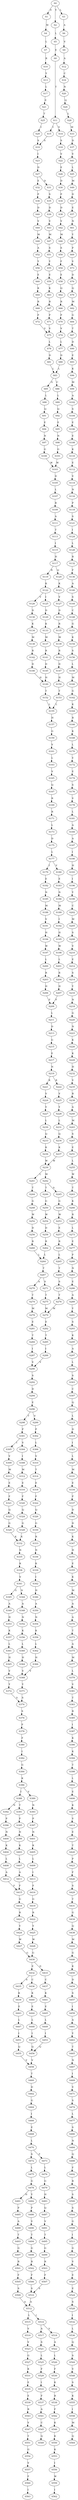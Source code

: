 strict digraph  {
	S0 -> S1 [ label = E ];
	S0 -> S2 [ label = Y ];
	S0 -> S3 [ label = L ];
	S1 -> S4 [ label = M ];
	S2 -> S5 [ label = L ];
	S3 -> S6 [ label = A ];
	S4 -> S7 [ label = L ];
	S5 -> S8 [ label = E ];
	S6 -> S9 [ label = V ];
	S7 -> S10 [ label = R ];
	S8 -> S11 [ label = T ];
	S9 -> S12 [ label = A ];
	S10 -> S13 [ label = Y ];
	S11 -> S14 [ label = V ];
	S11 -> S15 [ label = I ];
	S12 -> S16 [ label = C ];
	S13 -> S17 [ label = L ];
	S14 -> S18 [ label = S ];
	S15 -> S19 [ label = S ];
	S16 -> S20 [ label = N ];
	S17 -> S21 [ label = E ];
	S18 -> S22 [ label = V ];
	S19 -> S23 [ label = I ];
	S20 -> S24 [ label = Q ];
	S21 -> S25 [ label = T ];
	S22 -> S26 [ label = E ];
	S23 -> S27 [ label = D ];
	S24 -> S28 [ label = L ];
	S25 -> S29 [ label = I ];
	S26 -> S30 [ label = D ];
	S27 -> S31 [ label = D ];
	S27 -> S32 [ label = E ];
	S28 -> S33 [ label = M ];
	S29 -> S19 [ label = S ];
	S30 -> S34 [ label = P ];
	S31 -> S35 [ label = S ];
	S32 -> S36 [ label = P ];
	S33 -> S37 [ label = D ];
	S34 -> S38 [ label = D ];
	S35 -> S39 [ label = D ];
	S36 -> S40 [ label = D ];
	S37 -> S41 [ label = V ];
	S38 -> S42 [ label = V ];
	S39 -> S43 [ label = V ];
	S40 -> S44 [ label = V ];
	S41 -> S45 [ label = L ];
	S42 -> S46 [ label = M ];
	S43 -> S47 [ label = M ];
	S44 -> S48 [ label = M ];
	S45 -> S49 [ label = M ];
	S46 -> S50 [ label = S ];
	S47 -> S51 [ label = S ];
	S48 -> S52 [ label = A ];
	S49 -> S53 [ label = D ];
	S50 -> S54 [ label = F ];
	S51 -> S55 [ label = Y ];
	S52 -> S56 [ label = Y ];
	S53 -> S57 [ label = E ];
	S54 -> S58 [ label = E ];
	S55 -> S59 [ label = E ];
	S56 -> S60 [ label = E ];
	S57 -> S61 [ label = N ];
	S58 -> S62 [ label = Q ];
	S59 -> S63 [ label = K ];
	S60 -> S64 [ label = K ];
	S61 -> S65 [ label = Y ];
	S62 -> S66 [ label = R ];
	S63 -> S67 [ label = R ];
	S64 -> S68 [ label = R ];
	S65 -> S69 [ label = P ];
	S66 -> S70 [ label = P ];
	S67 -> S71 [ label = P ];
	S68 -> S72 [ label = P ];
	S69 -> S73 [ label = V ];
	S70 -> S74 [ label = V ];
	S71 -> S75 [ label = V ];
	S72 -> S75 [ label = V ];
	S73 -> S76 [ label = D ];
	S74 -> S77 [ label = L ];
	S75 -> S78 [ label = L ];
	S76 -> S79 [ label = Q ];
	S77 -> S80 [ label = D ];
	S78 -> S81 [ label = D ];
	S79 -> S82 [ label = M ];
	S80 -> S83 [ label = L ];
	S81 -> S83 [ label = L ];
	S82 -> S84 [ label = G ];
	S83 -> S85 [ label = G ];
	S83 -> S86 [ label = C ];
	S84 -> S87 [ label = T ];
	S85 -> S88 [ label = L ];
	S86 -> S89 [ label = L ];
	S87 -> S90 [ label = D ];
	S88 -> S91 [ label = Q ];
	S89 -> S92 [ label = Q ];
	S90 -> S93 [ label = E ];
	S91 -> S94 [ label = E ];
	S92 -> S95 [ label = E ];
	S93 -> S96 [ label = K ];
	S94 -> S97 [ label = N ];
	S95 -> S98 [ label = N ];
	S96 -> S99 [ label = M ];
	S97 -> S100 [ label = G ];
	S98 -> S101 [ label = G ];
	S99 -> S102 [ label = A ];
	S100 -> S103 [ label = W ];
	S101 -> S103 [ label = W ];
	S102 -> S104 [ label = S ];
	S103 -> S105 [ label = D ];
	S104 -> S106 [ label = E ];
	S105 -> S107 [ label = L ];
	S106 -> S108 [ label = E ];
	S107 -> S109 [ label = R ];
	S108 -> S110 [ label = K ];
	S109 -> S111 [ label = A ];
	S110 -> S112 [ label = E ];
	S111 -> S113 [ label = T ];
	S112 -> S114 [ label = V ];
	S113 -> S115 [ label = I ];
	S114 -> S116 [ label = N ];
	S115 -> S117 [ label = H ];
	S116 -> S118 [ label = P ];
	S117 -> S119 [ label = R ];
	S117 -> S120 [ label = Q ];
	S118 -> S121 [ label = S ];
	S119 -> S122 [ label = K ];
	S120 -> S123 [ label = K ];
	S121 -> S124 [ label = I ];
	S122 -> S125 [ label = I ];
	S122 -> S126 [ label = V ];
	S123 -> S127 [ label = V ];
	S124 -> S128 [ label = L ];
	S125 -> S129 [ label = D ];
	S126 -> S130 [ label = D ];
	S127 -> S131 [ label = D ];
	S128 -> S132 [ label = R ];
	S129 -> S133 [ label = K ];
	S130 -> S134 [ label = K ];
	S131 -> S135 [ label = R ];
	S132 -> S136 [ label = F ];
	S133 -> S137 [ label = M ];
	S134 -> S138 [ label = M ];
	S135 -> S139 [ label = M ];
	S136 -> S140 [ label = A ];
	S137 -> S141 [ label = R ];
	S138 -> S142 [ label = R ];
	S139 -> S143 [ label = R ];
	S140 -> S144 [ label = S ];
	S141 -> S145 [ label = D ];
	S142 -> S146 [ label = D ];
	S143 -> S147 [ label = D ];
	S144 -> S148 [ label = C ];
	S145 -> S149 [ label = H ];
	S146 -> S149 [ label = H ];
	S147 -> S150 [ label = H ];
	S148 -> S151 [ label = G ];
	S149 -> S152 [ label = T ];
	S150 -> S153 [ label = T ];
	S151 -> S154 [ label = K ];
	S152 -> S155 [ label = L ];
	S153 -> S155 [ label = L ];
	S154 -> S156 [ label = S ];
	S155 -> S157 [ label = H ];
	S156 -> S158 [ label = L ];
	S157 -> S159 [ label = G ];
	S158 -> S160 [ label = M ];
	S159 -> S161 [ label = V ];
	S160 -> S162 [ label = G ];
	S161 -> S163 [ label = L ];
	S162 -> S164 [ label = K ];
	S163 -> S165 [ label = V ];
	S164 -> S166 [ label = R ];
	S165 -> S167 [ label = Q ];
	S166 -> S168 [ label = K ];
	S167 -> S169 [ label = R ];
	S168 -> S170 [ label = L ];
	S169 -> S171 [ label = R ];
	S170 -> S172 [ label = Y ];
	S171 -> S173 [ label = L ];
	S172 -> S174 [ label = E ];
	S173 -> S175 [ label = D ];
	S174 -> S176 [ label = S ];
	S175 -> S177 [ label = L ];
	S176 -> S178 [ label = V ];
	S177 -> S179 [ label = I ];
	S177 -> S180 [ label = V ];
	S178 -> S181 [ label = L ];
	S179 -> S182 [ label = E ];
	S180 -> S183 [ label = E ];
	S181 -> S184 [ label = A ];
	S182 -> S185 [ label = N ];
	S183 -> S186 [ label = N ];
	S184 -> S187 [ label = A ];
	S185 -> S188 [ label = M ];
	S186 -> S189 [ label = M ];
	S187 -> S190 [ label = I ];
	S188 -> S191 [ label = V ];
	S189 -> S192 [ label = I ];
	S190 -> S193 [ label = H ];
	S191 -> S194 [ label = H ];
	S192 -> S195 [ label = H ];
	S193 -> S196 [ label = I ];
	S194 -> S197 [ label = W ];
	S195 -> S198 [ label = W ];
	S196 -> S199 [ label = Y ];
	S197 -> S200 [ label = L ];
	S198 -> S201 [ label = L ];
	S199 -> S202 [ label = C ];
	S200 -> S203 [ label = R ];
	S201 -> S204 [ label = R ];
	S202 -> S205 [ label = M ];
	S203 -> S206 [ label = H ];
	S204 -> S207 [ label = H ];
	S205 -> S208 [ label = S ];
	S206 -> S209 [ label = F ];
	S207 -> S209 [ label = F ];
	S208 -> S210 [ label = V ];
	S209 -> S211 [ label = L ];
	S210 -> S212 [ label = E ];
	S211 -> S213 [ label = D ];
	S212 -> S214 [ label = S ];
	S213 -> S215 [ label = G ];
	S214 -> S216 [ label = Y ];
	S215 -> S217 [ label = E ];
	S216 -> S218 [ label = N ];
	S217 -> S219 [ label = N ];
	S218 -> S220 [ label = G ];
	S219 -> S221 [ label = K ];
	S219 -> S222 [ label = R ];
	S220 -> S223 [ label = N ];
	S221 -> S224 [ label = V ];
	S222 -> S225 [ label = V ];
	S223 -> S226 [ label = K ];
	S224 -> S227 [ label = Y ];
	S225 -> S228 [ label = Y ];
	S226 -> S229 [ label = K ];
	S227 -> S230 [ label = L ];
	S228 -> S231 [ label = L ];
	S229 -> S232 [ label = H ];
	S230 -> S233 [ label = Q ];
	S231 -> S234 [ label = Q ];
	S232 -> S235 [ label = V ];
	S233 -> S236 [ label = K ];
	S234 -> S237 [ label = K ];
	S235 -> S238 [ label = R ];
	S236 -> S239 [ label = W ];
	S237 -> S239 [ label = W ];
	S238 -> S240 [ label = A ];
	S239 -> S241 [ label = L ];
	S239 -> S242 [ label = M ];
	S240 -> S243 [ label = M ];
	S241 -> S244 [ label = T ];
	S242 -> S245 [ label = A ];
	S242 -> S246 [ label = T ];
	S243 -> S247 [ label = S ];
	S244 -> S248 [ label = G ];
	S245 -> S249 [ label = G ];
	S246 -> S250 [ label = G ];
	S247 -> S251 [ label = E ];
	S248 -> S252 [ label = W ];
	S249 -> S253 [ label = W ];
	S250 -> S254 [ label = W ];
	S251 -> S255 [ label = L ];
	S252 -> S256 [ label = D ];
	S253 -> S257 [ label = E ];
	S254 -> S258 [ label = D ];
	S255 -> S259 [ label = W ];
	S256 -> S260 [ label = R ];
	S257 -> S261 [ label = R ];
	S258 -> S262 [ label = R ];
	S259 -> S263 [ label = T ];
	S260 -> S264 [ label = L ];
	S261 -> S265 [ label = L ];
	S262 -> S264 [ label = L ];
	S263 -> S266 [ label = K ];
	S264 -> S267 [ label = T ];
	S265 -> S268 [ label = T ];
	S266 -> S269 [ label = R ];
	S267 -> S270 [ label = A ];
	S267 -> S271 [ label = S ];
	S268 -> S272 [ label = S ];
	S269 -> S273 [ label = L ];
	S270 -> S274 [ label = T ];
	S271 -> S275 [ label = T ];
	S272 -> S276 [ label = T ];
	S273 -> S277 [ label = E ];
	S274 -> S278 [ label = M ];
	S275 -> S279 [ label = M ];
	S276 -> S279 [ label = M ];
	S277 -> S280 [ label = P ];
	S278 -> S281 [ label = E ];
	S279 -> S282 [ label = E ];
	S280 -> S283 [ label = N ];
	S281 -> S284 [ label = T ];
	S282 -> S285 [ label = T ];
	S283 -> S286 [ label = E ];
	S284 -> S287 [ label = I ];
	S285 -> S288 [ label = I ];
	S286 -> S289 [ label = A ];
	S287 -> S290 [ label = V ];
	S288 -> S290 [ label = V ];
	S289 -> S291 [ label = Y ];
	S290 -> S292 [ label = S ];
	S291 -> S293 [ label = S ];
	S292 -> S294 [ label = D ];
	S293 -> S295 [ label = K ];
	S294 -> S296 [ label = E ];
	S295 -> S297 [ label = A ];
	S296 -> S298 [ label = T ];
	S296 -> S299 [ label = V ];
	S297 -> S300 [ label = L ];
	S298 -> S301 [ label = P ];
	S299 -> S302 [ label = P ];
	S300 -> S303 [ label = S ];
	S301 -> S304 [ label = V ];
	S301 -> S305 [ label = I ];
	S302 -> S306 [ label = L ];
	S303 -> S307 [ label = C ];
	S304 -> S308 [ label = I ];
	S305 -> S309 [ label = V ];
	S306 -> S310 [ label = V ];
	S307 -> S311 [ label = Q ];
	S308 -> S312 [ label = M ];
	S309 -> S313 [ label = M ];
	S310 -> S314 [ label = T ];
	S311 -> S315 [ label = L ];
	S312 -> S316 [ label = E ];
	S313 -> S317 [ label = E ];
	S314 -> S318 [ label = E ];
	S315 -> S319 [ label = D ];
	S316 -> S320 [ label = F ];
	S317 -> S321 [ label = F ];
	S318 -> S322 [ label = F ];
	S319 -> S323 [ label = I ];
	S320 -> S324 [ label = Q ];
	S321 -> S325 [ label = Q ];
	S322 -> S326 [ label = Q ];
	S323 -> S327 [ label = L ];
	S324 -> S328 [ label = G ];
	S325 -> S329 [ label = G ];
	S326 -> S330 [ label = G ];
	S327 -> S331 [ label = M ];
	S328 -> S332 [ label = K ];
	S329 -> S332 [ label = K ];
	S330 -> S333 [ label = R ];
	S331 -> S334 [ label = E ];
	S332 -> S335 [ label = N ];
	S333 -> S336 [ label = N ];
	S334 -> S337 [ label = P ];
	S335 -> S338 [ label = K ];
	S336 -> S339 [ label = K ];
	S337 -> S340 [ label = D ];
	S338 -> S341 [ label = V ];
	S339 -> S342 [ label = I ];
	S340 -> S343 [ label = D ];
	S341 -> S344 [ label = N ];
	S341 -> S345 [ label = G ];
	S342 -> S346 [ label = H ];
	S343 -> S347 [ label = K ];
	S344 -> S348 [ label = A ];
	S345 -> S349 [ label = A ];
	S346 -> S350 [ label = A ];
	S347 -> S351 [ label = H ];
	S348 -> S352 [ label = N ];
	S349 -> S353 [ label = H ];
	S350 -> S354 [ label = N ];
	S351 -> S355 [ label = E ];
	S352 -> S356 [ label = K ];
	S353 -> S357 [ label = K ];
	S354 -> S358 [ label = K ];
	S355 -> S359 [ label = K ];
	S356 -> S360 [ label = L ];
	S357 -> S361 [ label = L ];
	S358 -> S362 [ label = L ];
	S359 -> S363 [ label = M ];
	S360 -> S364 [ label = H ];
	S361 -> S365 [ label = H ];
	S362 -> S366 [ label = H ];
	S363 -> S367 [ label = A ];
	S364 -> S368 [ label = V ];
	S365 -> S369 [ label = V ];
	S366 -> S368 [ label = V ];
	S367 -> S370 [ label = A ];
	S368 -> S371 [ label = Y ];
	S369 -> S372 [ label = Y ];
	S370 -> S373 [ label = T ];
	S371 -> S374 [ label = S ];
	S372 -> S374 [ label = S ];
	S373 -> S375 [ label = A ];
	S374 -> S376 [ label = S ];
	S375 -> S377 [ label = M ];
	S376 -> S378 [ label = P ];
	S377 -> S379 [ label = L ];
	S378 -> S380 [ label = F ];
	S379 -> S381 [ label = V ];
	S380 -> S382 [ label = I ];
	S381 -> S383 [ label = T ];
	S382 -> S384 [ label = G ];
	S383 -> S385 [ label = R ];
	S384 -> S386 [ label = K ];
	S385 -> S387 [ label = I ];
	S386 -> S388 [ label = I ];
	S386 -> S389 [ label = V ];
	S387 -> S390 [ label = K ];
	S388 -> S391 [ label = T ];
	S388 -> S392 [ label = N ];
	S389 -> S393 [ label = N ];
	S390 -> S394 [ label = K ];
	S391 -> S395 [ label = P ];
	S392 -> S396 [ label = P ];
	S393 -> S397 [ label = P ];
	S394 -> S398 [ label = T ];
	S395 -> S399 [ label = N ];
	S396 -> S400 [ label = N ];
	S397 -> S401 [ label = N ];
	S398 -> S402 [ label = L ];
	S399 -> S403 [ label = K ];
	S400 -> S404 [ label = K ];
	S401 -> S405 [ label = K ];
	S402 -> S406 [ label = E ];
	S403 -> S407 [ label = L ];
	S404 -> S408 [ label = L ];
	S405 -> S409 [ label = L ];
	S406 -> S410 [ label = K ];
	S407 -> S411 [ label = A ];
	S408 -> S412 [ label = A ];
	S409 -> S413 [ label = I ];
	S410 -> S414 [ label = V ];
	S411 -> S415 [ label = F ];
	S412 -> S415 [ label = F ];
	S413 -> S416 [ label = F ];
	S414 -> S417 [ label = E ];
	S415 -> S418 [ label = G ];
	S416 -> S419 [ label = G ];
	S417 -> S420 [ label = T ];
	S418 -> S421 [ label = R ];
	S419 -> S422 [ label = R ];
	S420 -> S423 [ label = P ];
	S421 -> S424 [ label = Y ];
	S422 -> S425 [ label = Y ];
	S423 -> S426 [ label = F ];
	S424 -> S427 [ label = W ];
	S425 -> S428 [ label = W ];
	S426 -> S429 [ label = S ];
	S427 -> S430 [ label = G ];
	S428 -> S430 [ label = G ];
	S429 -> S431 [ label = T ];
	S430 -> S432 [ label = E ];
	S430 -> S433 [ label = D ];
	S431 -> S434 [ label = G ];
	S432 -> S435 [ label = S ];
	S432 -> S436 [ label = C ];
	S433 -> S437 [ label = C ];
	S434 -> S438 [ label = Q ];
	S435 -> S439 [ label = K ];
	S436 -> S440 [ label = K ];
	S437 -> S441 [ label = K ];
	S438 -> S442 [ label = M ];
	S439 -> S443 [ label = E ];
	S440 -> S444 [ label = E ];
	S441 -> S445 [ label = E ];
	S442 -> S446 [ label = G ];
	S443 -> S447 [ label = L ];
	S444 -> S448 [ label = L ];
	S445 -> S449 [ label = L ];
	S446 -> S450 [ label = K ];
	S447 -> S451 [ label = I ];
	S448 -> S452 [ label = I ];
	S449 -> S453 [ label = I ];
	S450 -> S454 [ label = D ];
	S451 -> S455 [ label = Q ];
	S452 -> S456 [ label = Q ];
	S453 -> S456 [ label = Q ];
	S454 -> S457 [ label = S ];
	S455 -> S458 [ label = V ];
	S456 -> S458 [ label = V ];
	S457 -> S459 [ label = I ];
	S458 -> S460 [ label = T ];
	S459 -> S461 [ label = A ];
	S460 -> S462 [ label = D ];
	S461 -> S463 [ label = Y ];
	S462 -> S464 [ label = G ];
	S463 -> S465 [ label = T ];
	S464 -> S466 [ label = I ];
	S465 -> S467 [ label = N ];
	S466 -> S468 [ label = E ];
	S467 -> S469 [ label = I ];
	S468 -> S470 [ label = L ];
	S469 -> S471 [ label = V ];
	S470 -> S472 [ label = S ];
	S470 -> S473 [ label = P ];
	S471 -> S474 [ label = S ];
	S472 -> S475 [ label = L ];
	S473 -> S476 [ label = L ];
	S474 -> S477 [ label = L ];
	S475 -> S478 [ label = G ];
	S476 -> S479 [ label = G ];
	S477 -> S480 [ label = S ];
	S478 -> S481 [ label = H ];
	S478 -> S482 [ label = Y ];
	S479 -> S483 [ label = H ];
	S480 -> S484 [ label = N ];
	S481 -> S485 [ label = P ];
	S482 -> S486 [ label = P ];
	S483 -> S487 [ label = Q ];
	S484 -> S488 [ label = Q ];
	S485 -> S489 [ label = A ];
	S486 -> S490 [ label = V ];
	S487 -> S491 [ label = V ];
	S488 -> S492 [ label = F ];
	S489 -> S493 [ label = T ];
	S490 -> S494 [ label = T ];
	S491 -> S495 [ label = T ];
	S492 -> S496 [ label = R ];
	S493 -> S497 [ label = G ];
	S494 -> S498 [ label = G ];
	S495 -> S499 [ label = G ];
	S496 -> S500 [ label = S ];
	S497 -> S501 [ label = R ];
	S498 -> S502 [ label = R ];
	S499 -> S503 [ label = R ];
	S500 -> S504 [ label = S ];
	S501 -> S505 [ label = F ];
	S502 -> S506 [ label = F ];
	S503 -> S507 [ label = F ];
	S504 -> S508 [ label = G ];
	S505 -> S509 [ label = S ];
	S506 -> S510 [ label = S ];
	S507 -> S510 [ label = S ];
	S508 -> S511 [ label = I ];
	S509 -> S512 [ label = A ];
	S510 -> S512 [ label = A ];
	S511 -> S513 [ label = G ];
	S512 -> S514 [ label = I ];
	S512 -> S515 [ label = L ];
	S513 -> S516 [ label = V ];
	S514 -> S517 [ label = A ];
	S514 -> S518 [ label = V ];
	S515 -> S519 [ label = V ];
	S516 -> S520 [ label = E ];
	S517 -> S521 [ label = S ];
	S518 -> S522 [ label = A ];
	S519 -> S523 [ label = V ];
	S520 -> S524 [ label = E ];
	S521 -> S525 [ label = L ];
	S522 -> S526 [ label = L ];
	S523 -> S527 [ label = G ];
	S524 -> S528 [ label = S ];
	S525 -> S529 [ label = F ];
	S526 -> S530 [ label = F ];
	S527 -> S531 [ label = K ];
	S528 -> S532 [ label = I ];
	S529 -> S533 [ label = I ];
	S530 -> S534 [ label = K ];
	S531 -> S535 [ label = E ];
	S532 -> S536 [ label = L ];
	S533 -> S537 [ label = F ];
	S534 -> S538 [ label = R ];
	S535 -> S539 [ label = E ];
	S536 -> S540 [ label = Q ];
	S537 -> S541 [ label = A ];
	S538 -> S542 [ label = F ];
	S539 -> S543 [ label = R ];
	S540 -> S544 [ label = S ];
	S541 -> S545 [ label = C ];
	S542 -> S546 [ label = K ];
	S543 -> S547 [ label = V ];
	S544 -> S548 [ label = V ];
	S545 -> S549 [ label = Q ];
	S546 -> S550 [ label = K ];
	S547 -> S551 [ label = T ];
	S548 -> S552 [ label = S ];
	S550 -> S553 [ label = K ];
	S551 -> S554 [ label = G ];
	S552 -> S555 [ label = K ];
	S553 -> S556 [ label = I ];
	S554 -> S557 [ label = V ];
	S555 -> S558 [ label = I ];
	S556 -> S559 [ label = W ];
	S557 -> S560 [ label = F ];
	S558 -> S561 [ label = M ];
	S559 -> S562 [ label = I ];
	S560 -> S563 [ label = I ];
	S561 -> S564 [ label = Q ];
}
